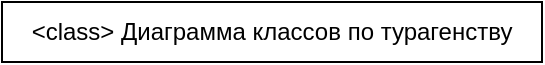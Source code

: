 <mxfile version="12.9.3" type="github"><diagram id="0H1mfORNGfnUdjF6QRDL" name="Page-1"><mxGraphModel dx="1422" dy="768" grid="1" gridSize="10" guides="1" tooltips="1" connect="1" arrows="1" fold="1" page="1" pageScale="1" pageWidth="850" pageHeight="1100" math="0" shadow="0"><root><mxCell id="0"/><mxCell id="1" parent="0"/><mxCell id="4OYxdjphq5t7-IWQ_6NV-1" value="&amp;lt;class&amp;gt; Диаграмма классов по турагенству" style="rounded=0;whiteSpace=wrap;html=1;" vertex="1" parent="1"><mxGeometry x="60" y="40" width="270" height="30" as="geometry"/></mxCell></root></mxGraphModel></diagram></mxfile>